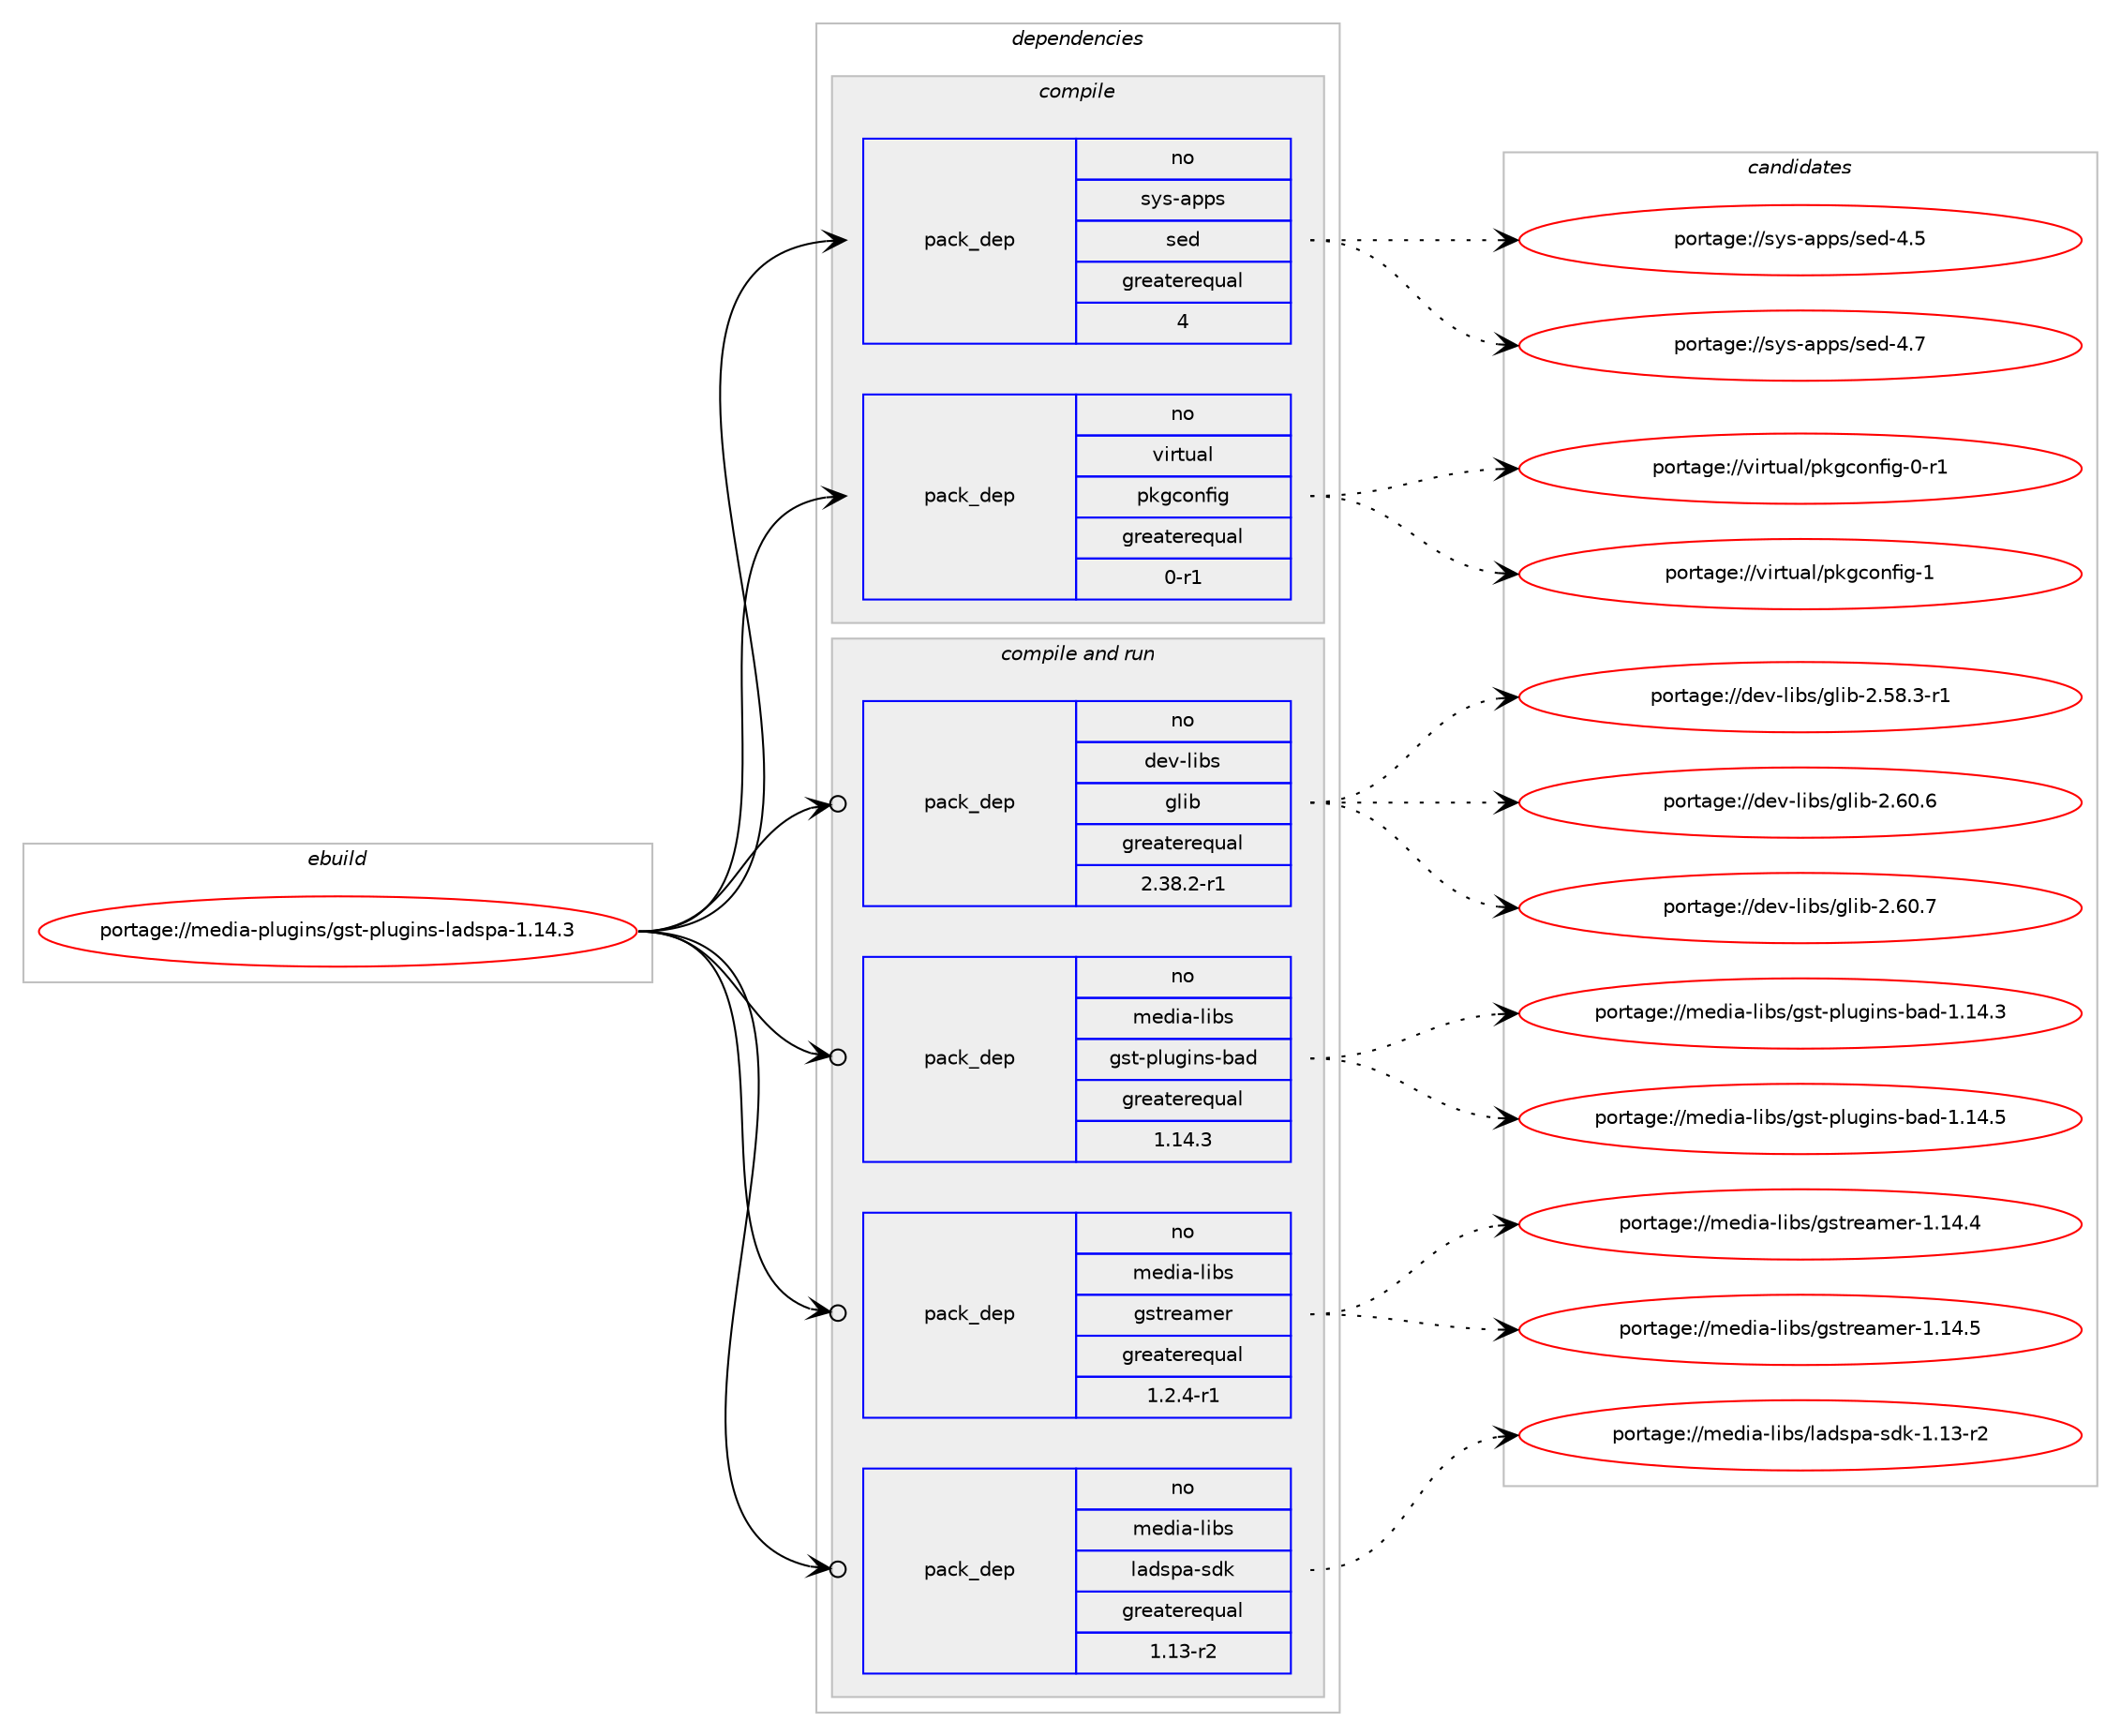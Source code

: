 digraph prolog {

# *************
# Graph options
# *************

newrank=true;
concentrate=true;
compound=true;
graph [rankdir=LR,fontname=Helvetica,fontsize=10,ranksep=1.5];#, ranksep=2.5, nodesep=0.2];
edge  [arrowhead=vee];
node  [fontname=Helvetica,fontsize=10];

# **********
# The ebuild
# **********

subgraph cluster_leftcol {
color=gray;
label=<<i>ebuild</i>>;
id [label="portage://media-plugins/gst-plugins-ladspa-1.14.3", color=red, width=4, href="../media-plugins/gst-plugins-ladspa-1.14.3.svg"];
}

# ****************
# The dependencies
# ****************

subgraph cluster_midcol {
color=gray;
label=<<i>dependencies</i>>;
subgraph cluster_compile {
fillcolor="#eeeeee";
style=filled;
label=<<i>compile</i>>;
subgraph pack239241 {
dependency326185 [label=<<TABLE BORDER="0" CELLBORDER="1" CELLSPACING="0" CELLPADDING="4" WIDTH="220"><TR><TD ROWSPAN="6" CELLPADDING="30">pack_dep</TD></TR><TR><TD WIDTH="110">no</TD></TR><TR><TD>sys-apps</TD></TR><TR><TD>sed</TD></TR><TR><TD>greaterequal</TD></TR><TR><TD>4</TD></TR></TABLE>>, shape=none, color=blue];
}
id:e -> dependency326185:w [weight=20,style="solid",arrowhead="vee"];
subgraph pack239242 {
dependency326186 [label=<<TABLE BORDER="0" CELLBORDER="1" CELLSPACING="0" CELLPADDING="4" WIDTH="220"><TR><TD ROWSPAN="6" CELLPADDING="30">pack_dep</TD></TR><TR><TD WIDTH="110">no</TD></TR><TR><TD>virtual</TD></TR><TR><TD>pkgconfig</TD></TR><TR><TD>greaterequal</TD></TR><TR><TD>0-r1</TD></TR></TABLE>>, shape=none, color=blue];
}
id:e -> dependency326186:w [weight=20,style="solid",arrowhead="vee"];
}
subgraph cluster_compileandrun {
fillcolor="#eeeeee";
style=filled;
label=<<i>compile and run</i>>;
subgraph pack239243 {
dependency326187 [label=<<TABLE BORDER="0" CELLBORDER="1" CELLSPACING="0" CELLPADDING="4" WIDTH="220"><TR><TD ROWSPAN="6" CELLPADDING="30">pack_dep</TD></TR><TR><TD WIDTH="110">no</TD></TR><TR><TD>dev-libs</TD></TR><TR><TD>glib</TD></TR><TR><TD>greaterequal</TD></TR><TR><TD>2.38.2-r1</TD></TR></TABLE>>, shape=none, color=blue];
}
id:e -> dependency326187:w [weight=20,style="solid",arrowhead="odotvee"];
subgraph pack239244 {
dependency326188 [label=<<TABLE BORDER="0" CELLBORDER="1" CELLSPACING="0" CELLPADDING="4" WIDTH="220"><TR><TD ROWSPAN="6" CELLPADDING="30">pack_dep</TD></TR><TR><TD WIDTH="110">no</TD></TR><TR><TD>media-libs</TD></TR><TR><TD>gst-plugins-bad</TD></TR><TR><TD>greaterequal</TD></TR><TR><TD>1.14.3</TD></TR></TABLE>>, shape=none, color=blue];
}
id:e -> dependency326188:w [weight=20,style="solid",arrowhead="odotvee"];
subgraph pack239245 {
dependency326189 [label=<<TABLE BORDER="0" CELLBORDER="1" CELLSPACING="0" CELLPADDING="4" WIDTH="220"><TR><TD ROWSPAN="6" CELLPADDING="30">pack_dep</TD></TR><TR><TD WIDTH="110">no</TD></TR><TR><TD>media-libs</TD></TR><TR><TD>gstreamer</TD></TR><TR><TD>greaterequal</TD></TR><TR><TD>1.2.4-r1</TD></TR></TABLE>>, shape=none, color=blue];
}
id:e -> dependency326189:w [weight=20,style="solid",arrowhead="odotvee"];
subgraph pack239246 {
dependency326190 [label=<<TABLE BORDER="0" CELLBORDER="1" CELLSPACING="0" CELLPADDING="4" WIDTH="220"><TR><TD ROWSPAN="6" CELLPADDING="30">pack_dep</TD></TR><TR><TD WIDTH="110">no</TD></TR><TR><TD>media-libs</TD></TR><TR><TD>ladspa-sdk</TD></TR><TR><TD>greaterequal</TD></TR><TR><TD>1.13-r2</TD></TR></TABLE>>, shape=none, color=blue];
}
id:e -> dependency326190:w [weight=20,style="solid",arrowhead="odotvee"];
}
subgraph cluster_run {
fillcolor="#eeeeee";
style=filled;
label=<<i>run</i>>;
}
}

# **************
# The candidates
# **************

subgraph cluster_choices {
rank=same;
color=gray;
label=<<i>candidates</i>>;

subgraph choice239241 {
color=black;
nodesep=1;
choiceportage11512111545971121121154711510110045524653 [label="portage://sys-apps/sed-4.5", color=red, width=4,href="../sys-apps/sed-4.5.svg"];
choiceportage11512111545971121121154711510110045524655 [label="portage://sys-apps/sed-4.7", color=red, width=4,href="../sys-apps/sed-4.7.svg"];
dependency326185:e -> choiceportage11512111545971121121154711510110045524653:w [style=dotted,weight="100"];
dependency326185:e -> choiceportage11512111545971121121154711510110045524655:w [style=dotted,weight="100"];
}
subgraph choice239242 {
color=black;
nodesep=1;
choiceportage11810511411611797108471121071039911111010210510345484511449 [label="portage://virtual/pkgconfig-0-r1", color=red, width=4,href="../virtual/pkgconfig-0-r1.svg"];
choiceportage1181051141161179710847112107103991111101021051034549 [label="portage://virtual/pkgconfig-1", color=red, width=4,href="../virtual/pkgconfig-1.svg"];
dependency326186:e -> choiceportage11810511411611797108471121071039911111010210510345484511449:w [style=dotted,weight="100"];
dependency326186:e -> choiceportage1181051141161179710847112107103991111101021051034549:w [style=dotted,weight="100"];
}
subgraph choice239243 {
color=black;
nodesep=1;
choiceportage10010111845108105981154710310810598455046535646514511449 [label="portage://dev-libs/glib-2.58.3-r1", color=red, width=4,href="../dev-libs/glib-2.58.3-r1.svg"];
choiceportage1001011184510810598115471031081059845504654484654 [label="portage://dev-libs/glib-2.60.6", color=red, width=4,href="../dev-libs/glib-2.60.6.svg"];
choiceportage1001011184510810598115471031081059845504654484655 [label="portage://dev-libs/glib-2.60.7", color=red, width=4,href="../dev-libs/glib-2.60.7.svg"];
dependency326187:e -> choiceportage10010111845108105981154710310810598455046535646514511449:w [style=dotted,weight="100"];
dependency326187:e -> choiceportage1001011184510810598115471031081059845504654484654:w [style=dotted,weight="100"];
dependency326187:e -> choiceportage1001011184510810598115471031081059845504654484655:w [style=dotted,weight="100"];
}
subgraph choice239244 {
color=black;
nodesep=1;
choiceportage109101100105974510810598115471031151164511210811710310511011545989710045494649524651 [label="portage://media-libs/gst-plugins-bad-1.14.3", color=red, width=4,href="../media-libs/gst-plugins-bad-1.14.3.svg"];
choiceportage109101100105974510810598115471031151164511210811710310511011545989710045494649524653 [label="portage://media-libs/gst-plugins-bad-1.14.5", color=red, width=4,href="../media-libs/gst-plugins-bad-1.14.5.svg"];
dependency326188:e -> choiceportage109101100105974510810598115471031151164511210811710310511011545989710045494649524651:w [style=dotted,weight="100"];
dependency326188:e -> choiceportage109101100105974510810598115471031151164511210811710310511011545989710045494649524653:w [style=dotted,weight="100"];
}
subgraph choice239245 {
color=black;
nodesep=1;
choiceportage109101100105974510810598115471031151161141019710910111445494649524652 [label="portage://media-libs/gstreamer-1.14.4", color=red, width=4,href="../media-libs/gstreamer-1.14.4.svg"];
choiceportage109101100105974510810598115471031151161141019710910111445494649524653 [label="portage://media-libs/gstreamer-1.14.5", color=red, width=4,href="../media-libs/gstreamer-1.14.5.svg"];
dependency326189:e -> choiceportage109101100105974510810598115471031151161141019710910111445494649524652:w [style=dotted,weight="100"];
dependency326189:e -> choiceportage109101100105974510810598115471031151161141019710910111445494649524653:w [style=dotted,weight="100"];
}
subgraph choice239246 {
color=black;
nodesep=1;
choiceportage1091011001059745108105981154710897100115112974511510010745494649514511450 [label="portage://media-libs/ladspa-sdk-1.13-r2", color=red, width=4,href="../media-libs/ladspa-sdk-1.13-r2.svg"];
dependency326190:e -> choiceportage1091011001059745108105981154710897100115112974511510010745494649514511450:w [style=dotted,weight="100"];
}
}

}
